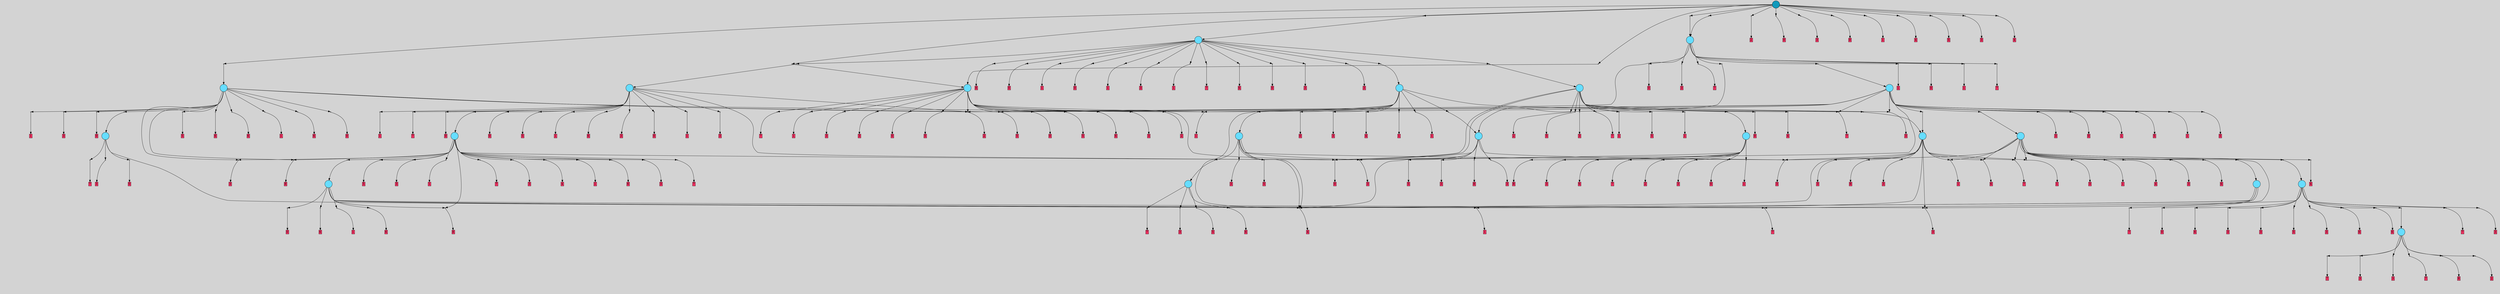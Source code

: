 // File exported with GEGELATI v1.3.1
// On the 2024-07-09 19:13:54
// With the MARL::MarlTPGGraphDotExporter
digraph{
	graph[pad = "0.212, 0.055" bgcolor = lightgray]
	node[shape=circle style = filled label = ""]
		T149 [fillcolor="#66ddff"]
		T424 [fillcolor="#66ddff"]
		T510 [fillcolor="#66ddff"]
		T567 [fillcolor="#66ddff"]
		T590 [fillcolor="#66ddff"]
		T672 [fillcolor="#66ddff"]
		T773 [fillcolor="#66ddff"]
		T797 [fillcolor="#66ddff"]
		T953 [fillcolor="#66ddff"]
		T1021 [fillcolor="#66ddff"]
		T1064 [fillcolor="#66ddff"]
		T1691 [fillcolor="#66ddff"]
		T1724 [fillcolor="#66ddff"]
		T2130 [fillcolor="#66ddff"]
		T2260 [fillcolor="#66ddff"]
		T2773 [fillcolor="#66ddff"]
		T2850 [fillcolor="#66ddff"]
		T3172 [fillcolor="#66ddff"]
		T3647 [fillcolor="#66ddff"]
		T3980 [fillcolor="#66ddff"]
		T5482 [fillcolor="#1199bb"]
		P63171 [fillcolor="#cccccc" shape=point] //
		I63171 [shape=box style=invis label="4|6&3|4#2|3&#92;n4|0&2|1#4|6&#92;n"]
		P63171 -> I63171[style=invis]
		A51013 [fillcolor="#ff3366" shape=box margin=0.03 width=0 height=0 label="0"]
		T149 -> P63171 -> A51013
		P63172 [fillcolor="#cccccc" shape=point] //
		I63172 [shape=box style=invis label="6|2&1|3#4|3&#92;n0|3&4|2#4|5&#92;n1|3&0|4#2|6&#92;n5|4&2|3#1|1&#92;n3|6&0|5#0|4&#92;n2|4&1|6#0|4&#92;n5|3&4|0#3|1&#92;n0|1&4|3#3|4&#92;n5|1&2|0#3|2&#92;n"]
		P63172 -> I63172[style=invis]
		A51014 [fillcolor="#ff3366" shape=box margin=0.03 width=0 height=0 label="4"]
		T149 -> P63172 -> A51014
		T149 -> P63172
		P63173 [fillcolor="#cccccc" shape=point] //
		I63173 [shape=box style=invis label="8|6&4|0#3|3&#92;n5|5&1|5#4|2&#92;n7|6&3|6#0|4&#92;n"]
		P63173 -> I63173[style=invis]
		A51015 [fillcolor="#ff3366" shape=box margin=0.03 width=0 height=0 label="7"]
		T149 -> P63173 -> A51015
		P63174 [fillcolor="#cccccc" shape=point] //
		I63174 [shape=box style=invis label="7|3&2|2#4|4&#92;n8|1&2|2#3|4&#92;n1|1&1|2#4|2&#92;n1|0&4|7#0|3&#92;n3|4&3|0#0|2&#92;n4|1&4|6#4|1&#92;n1|7&0|0#2|3&#92;n"]
		P63174 -> I63174[style=invis]
		A51016 [fillcolor="#ff3366" shape=box margin=0.03 width=0 height=0 label="3"]
		T424 -> P63174 -> A51016
		P63175 [fillcolor="#cccccc" shape=point] //
		I63175 [shape=box style=invis label="1|6&4|3#1|7&#92;n2|6&3|3#1|2&#92;n5|6&2|2#3|0&#92;n7|7&4|7#3|1&#92;n3|2&4|5#2|1&#92;n4|6&3|7#0|1&#92;n8|3&1|6#4|3&#92;n"]
		P63175 -> I63175[style=invis]
		A51017 [fillcolor="#ff3366" shape=box margin=0.03 width=0 height=0 label="5"]
		T424 -> P63175 -> A51017
		P63176 [fillcolor="#cccccc" shape=point] //
		I63176 [shape=box style=invis label="5|4&3|0#0|1&#92;n5|0&0|6#0|4&#92;n1|7&4|0#3|5&#92;n6|1&2|4#0|4&#92;n"]
		P63176 -> I63176[style=invis]
		A51018 [fillcolor="#ff3366" shape=box margin=0.03 width=0 height=0 label="6"]
		T424 -> P63176 -> A51018
		P63177 [fillcolor="#cccccc" shape=point] //
		I63177 [shape=box style=invis label="0|2&3|2#4|7&#92;n4|0&0|2#4|7&#92;n"]
		P63177 -> I63177[style=invis]
		A51019 [fillcolor="#ff3366" shape=box margin=0.03 width=0 height=0 label="7"]
		T424 -> P63177 -> A51019
		T510 -> P63172
		P63178 [fillcolor="#cccccc" shape=point] //
		I63178 [shape=box style=invis label="3|1&1|4#1|0&#92;n6|2&4|1#1|7&#92;n1|0&4|7#4|7&#92;n7|2&4|5#3|0&#92;n0|4&4|1#3|4&#92;n"]
		P63178 -> I63178[style=invis]
		A51020 [fillcolor="#ff3366" shape=box margin=0.03 width=0 height=0 label="7"]
		T510 -> P63178 -> A51020
		P63179 [fillcolor="#cccccc" shape=point] //
		I63179 [shape=box style=invis label="3|1&0|4#3|4&#92;n6|4&2|5#3|5&#92;n1|5&4|5#2|0&#92;n"]
		P63179 -> I63179[style=invis]
		A51021 [fillcolor="#ff3366" shape=box margin=0.03 width=0 height=0 label="6"]
		T510 -> P63179 -> A51021
		P63180 [fillcolor="#cccccc" shape=point] //
		I63180 [shape=box style=invis label="4|3&3|2#0|7&#92;n4|6&4|7#3|4&#92;n4|5&2|0#3|1&#92;n6|3&3|6#2|1&#92;n2|6&0|6#0|0&#92;n1|1&2|2#3|2&#92;n4|1&1|1#2|2&#92;n2|0&2|2#4|1&#92;n"]
		P63180 -> I63180[style=invis]
		A51022 [fillcolor="#ff3366" shape=box margin=0.03 width=0 height=0 label="3"]
		T510 -> P63180 -> A51022
		P63181 [fillcolor="#cccccc" shape=point] //
		I63181 [shape=box style=invis label="2|3&0|6#0|0&#92;n4|3&3|1#0|7&#92;n6|3&3|4#2|1&#92;n4|5&2|1#3|1&#92;n1|1&2|2#3|2&#92;n0|6&3|6#3|7&#92;n4|6&4|2#3|4&#92;n2|4&3|1#3|4&#92;n2|3&3|3#4|6&#92;n"]
		P63181 -> I63181[style=invis]
		A51023 [fillcolor="#ff3366" shape=box margin=0.03 width=0 height=0 label="3"]
		T510 -> P63181 -> A51023
		P63182 [fillcolor="#cccccc" shape=point] //
		I63182 [shape=box style=invis label="3|3&2|1#2|2&#92;n"]
		P63182 -> I63182[style=invis]
		A51024 [fillcolor="#ff3366" shape=box margin=0.03 width=0 height=0 label="8"]
		T510 -> P63182 -> A51024
		P63183 [fillcolor="#cccccc" shape=point] //
		I63183 [shape=box style=invis label="2|3&0|6#0|1&#92;n2|4&3|1#3|4&#92;n6|3&3|4#2|1&#92;n4|5&2|1#3|1&#92;n1|1&2|2#3|2&#92;n0|6&3|6#3|7&#92;n4|6&4|2#3|4&#92;n4|3&3|1#0|7&#92;n1|7&4|7#1|0&#92;n2|3&3|3#4|6&#92;n"]
		P63183 -> I63183[style=invis]
		A51025 [fillcolor="#ff3366" shape=box margin=0.03 width=0 height=0 label="3"]
		T510 -> P63183 -> A51025
		P63184 [fillcolor="#cccccc" shape=point] //
		I63184 [shape=box style=invis label="6|4&1|7#0|2&#92;n6|1&1|4#0|6&#92;n2|0&3|1#1|6&#92;n2|1&1|3#4|3&#92;n6|2&4|0#0|0&#92;n7|2&0|3#4|5&#92;n5|7&1|4#0|1&#92;n0|2&2|6#1|4&#92;n7|1&1|0#1|7&#92;n2|7&3|3#1|4&#92;n"]
		P63184 -> I63184[style=invis]
		A51026 [fillcolor="#ff3366" shape=box margin=0.03 width=0 height=0 label="1"]
		T510 -> P63184 -> A51026
		P63185 [fillcolor="#cccccc" shape=point] //
		I63185 [shape=box style=invis label="6|1&1|4#0|6&#92;n5|3&2|1#3|4&#92;n3|0&4|5#3|7&#92;n6|2&4|5#0|0&#92;n6|5&2|6#3|7&#92;n2|7&3|3#1|4&#92;n4|6&3|2#0|4&#92;n2|1&3|1#1|6&#92;n5|7&1|2#1|1&#92;n"]
		P63185 -> I63185[style=invis]
		A51027 [fillcolor="#ff3366" shape=box margin=0.03 width=0 height=0 label="1"]
		T510 -> P63185 -> A51027
		P63186 [fillcolor="#cccccc" shape=point] //
		I63186 [shape=box style=invis label="2|3&0|6#0|0&#92;n4|5&2|1#3|1&#92;n6|3&3|4#2|1&#92;n4|3&3|1#3|7&#92;n1|1&2|2#3|2&#92;n0|6&3|6#3|7&#92;n4|6&4|2#3|4&#92;n2|4&3|1#3|4&#92;n2|3&3|3#4|6&#92;n"]
		P63186 -> I63186[style=invis]
		A51028 [fillcolor="#ff3366" shape=box margin=0.03 width=0 height=0 label="3"]
		T510 -> P63186 -> A51028
		P63187 [fillcolor="#cccccc" shape=point] //
		I63187 [shape=box style=invis label="6|0&3|0#2|1&#92;n5|4&0|4#0|7&#92;n1|7&3|1#3|1&#92;n0|3&1|2#2|2&#92;n4|6&2|4#4|0&#92;n7|6&3|3#2|5&#92;n1|3&3|4#4|3&#92;n"]
		P63187 -> I63187[style=invis]
		A51029 [fillcolor="#ff3366" shape=box margin=0.03 width=0 height=0 label="1"]
		T510 -> P63187 -> A51029
		T567 -> P63172
		P63188 [fillcolor="#cccccc" shape=point] //
		I63188 [shape=box style=invis label="2|0&4|6#2|5&#92;n1|1&1|1#2|2&#92;n"]
		P63188 -> I63188[style=invis]
		A51030 [fillcolor="#ff3366" shape=box margin=0.03 width=0 height=0 label="3"]
		T567 -> P63188 -> A51030
		P63189 [fillcolor="#cccccc" shape=point] //
		I63189 [shape=box style=invis label="3|3&3|3#0|1&#92;n4|4&1|0#3|7&#92;n4|5&0|6#3|2&#92;n4|4&4|4#4|5&#92;n6|0&4|1#1|4&#92;n1|6&0|1#2|4&#92;n6|4&0|1#2|1&#92;n3|4&3|7#3|1&#92;n1|3&1|4#0|3&#92;n"]
		P63189 -> I63189[style=invis]
		A51031 [fillcolor="#ff3366" shape=box margin=0.03 width=0 height=0 label="0"]
		T567 -> P63189 -> A51031
		P63190 [fillcolor="#cccccc" shape=point] //
		I63190 [shape=box style=invis label="2|6&0|2#1|4&#92;n8|0&0|4#4|4&#92;n5|4&4|5#4|5&#92;n1|7&1|7#4|3&#92;n0|4&4|5#2|6&#92;n"]
		P63190 -> I63190[style=invis]
		A51032 [fillcolor="#ff3366" shape=box margin=0.03 width=0 height=0 label="7"]
		T567 -> P63190 -> A51032
		P63191 [fillcolor="#cccccc" shape=point] //
		I63191 [shape=box style=invis label="3|5&2|1#4|3&#92;n0|0&1|2#1|7&#92;n"]
		P63191 -> I63191[style=invis]
		A51033 [fillcolor="#ff3366" shape=box margin=0.03 width=0 height=0 label="3"]
		T590 -> P63191 -> A51033
		T590 -> P63172
		P63192 [fillcolor="#cccccc" shape=point] //
		I63192 [shape=box style=invis label="8|5&0|0#3|7&#92;n0|4&1|6#1|3&#92;n3|7&0|5#3|7&#92;n7|4&4|1#3|0&#92;n2|7&2|2#1|1&#92;n0|3&3|6#1|2&#92;n3|4&2|0#2|0&#92;n0|6&0|5#4|1&#92;n3|2&4|2#1|4&#92;n1|0&1|1#3|5&#92;n"]
		P63192 -> I63192[style=invis]
		A51034 [fillcolor="#ff3366" shape=box margin=0.03 width=0 height=0 label="5"]
		T590 -> P63192 -> A51034
		P63193 [fillcolor="#cccccc" shape=point] //
		I63193 [shape=box style=invis label="4|6&4|2#3|4&#92;n7|4&3|1#3|7&#92;n5|1&2|2#3|2&#92;n6|3&3|4#2|1&#92;n0|6&3|5#3|7&#92;n4|5&2|1#3|1&#92;n2|4&3|1#3|4&#92;n1|0&2|5#1|2&#92;n2|3&3|3#4|6&#92;n2|3&0|6#0|0&#92;n"]
		P63193 -> I63193[style=invis]
		A51035 [fillcolor="#ff3366" shape=box margin=0.03 width=0 height=0 label="3"]
		T590 -> P63193 -> A51035
		P63194 [fillcolor="#cccccc" shape=point] //
		I63194 [shape=box style=invis label="4|1&0|6#0|1&#92;n0|0&1|0#4|2&#92;n0|2&0|3#2|1&#92;n"]
		P63194 -> I63194[style=invis]
		A51036 [fillcolor="#ff3366" shape=box margin=0.03 width=0 height=0 label="8"]
		T590 -> P63194 -> A51036
		P63195 [fillcolor="#cccccc" shape=point] //
		I63195 [shape=box style=invis label="5|5&1|3#0|6&#92;n2|6&2|2#3|0&#92;n6|0&3|5#3|4&#92;n4|3&1|2#1|1&#92;n2|3&0|6#0|0&#92;n2|3&3|3#4|6&#92;n4|5&3|6#0|7&#92;n"]
		P63195 -> I63195[style=invis]
		A51037 [fillcolor="#ff3366" shape=box margin=0.03 width=0 height=0 label="3"]
		T590 -> P63195 -> A51037
		T590 -> P63181
		T672 -> P63191
		T672 -> P63172
		T672 -> P63172
		T672 -> P63181
		P63196 [fillcolor="#cccccc" shape=point] //
		I63196 [shape=box style=invis label="3|0&2|7#2|3&#92;n3|3&4|6#2|3&#92;n5|7&4|7#0|3&#92;n"]
		P63196 -> I63196[style=invis]
		A51038 [fillcolor="#ff3366" shape=box margin=0.03 width=0 height=0 label="3"]
		T672 -> P63196 -> A51038
		P63197 [fillcolor="#cccccc" shape=point] //
		I63197 [shape=box style=invis label="1|5&3|3#0|2&#92;n7|6&0|4#3|4&#92;n1|0&3|5#0|0&#92;n8|3&4|0#1|6&#92;n5|5&0|5#0|6&#92;n6|4&2|5#0|3&#92;n"]
		P63197 -> I63197[style=invis]
		A51039 [fillcolor="#ff3366" shape=box margin=0.03 width=0 height=0 label="5"]
		T672 -> P63197 -> A51039
		P63198 [fillcolor="#cccccc" shape=point] //
		I63198 [shape=box style=invis label="8|3&1|3#3|3&#92;n6|0&4|4#2|1&#92;n7|1&4|0#0|7&#92;n8|1&2|6#0|1&#92;n1|0&1|0#1|2&#92;n3|5&3|6#4|0&#92;n8|1&3|6#3|1&#92;n7|3&4|5#0|0&#92;n5|7&2|7#4|6&#92;n3|7&2|3#1|5&#92;n"]
		P63198 -> I63198[style=invis]
		T672 -> P63198 -> T424
		P63199 [fillcolor="#cccccc" shape=point] //
		I63199 [shape=box style=invis label="6|2&0|7#3|3&#92;n2|1&4|6#1|1&#92;n5|7&4|7#2|5&#92;n6|7&1|4#0|6&#92;n0|0&4|1#2|4&#92;n"]
		P63199 -> I63199[style=invis]
		A51040 [fillcolor="#ff3366" shape=box margin=0.03 width=0 height=0 label="7"]
		T773 -> P63199 -> A51040
		P63200 [fillcolor="#cccccc" shape=point] //
		I63200 [shape=box style=invis label="4|3&3|1#0|7&#92;n7|7&2|2#0|2&#92;n4|5&2|1#3|1&#92;n4|6&4|2#0|4&#92;n7|2&0|2#4|1&#92;n0|6&1|6#1|7&#92;n2|3&4|6#0|0&#92;n0|3&1|6#1|1&#92;n2|0&0|5#4|4&#92;n"]
		P63200 -> I63200[style=invis]
		A51041 [fillcolor="#ff3366" shape=box margin=0.03 width=0 height=0 label="3"]
		T773 -> P63200 -> A51041
		P63201 [fillcolor="#cccccc" shape=point] //
		I63201 [shape=box style=invis label="4|6&4|2#3|4&#92;n4|3&3|1#0|7&#92;n6|3&3|4#2|1&#92;n4|5&2|1#3|1&#92;n1|1&2|2#3|2&#92;n0|6&3|6#3|7&#92;n2|3&0|6#0|0&#92;n2|4&3|1#3|4&#92;n2|0&3|3#4|6&#92;n"]
		P63201 -> I63201[style=invis]
		A51042 [fillcolor="#ff3366" shape=box margin=0.03 width=0 height=0 label="3"]
		T773 -> P63201 -> A51042
		P63202 [fillcolor="#cccccc" shape=point] //
		I63202 [shape=box style=invis label="8|6&1|0#3|3&#92;n5|5&1|5#4|2&#92;n7|0&4|4#0|4&#92;n"]
		P63202 -> I63202[style=invis]
		A51043 [fillcolor="#ff3366" shape=box margin=0.03 width=0 height=0 label="7"]
		T773 -> P63202 -> A51043
		P63203 [fillcolor="#cccccc" shape=point] //
		I63203 [shape=box style=invis label="3|0&2|1#1|2&#92;n"]
		P63203 -> I63203[style=invis]
		A51044 [fillcolor="#ff3366" shape=box margin=0.03 width=0 height=0 label="8"]
		T773 -> P63203 -> A51044
		P63204 [fillcolor="#cccccc" shape=point] //
		I63204 [shape=box style=invis label="0|0&1|6#1|7&#92;n6|7&2|4#4|0&#92;n"]
		P63204 -> I63204[style=invis]
		A51045 [fillcolor="#ff3366" shape=box margin=0.03 width=0 height=0 label="2"]
		T773 -> P63204 -> A51045
		P63205 [fillcolor="#cccccc" shape=point] //
		I63205 [shape=box style=invis label="2|1&1|5#0|5&#92;n8|4&3|7#1|0&#92;n5|4&0|4#2|7&#92;n7|0&2|0#1|6&#92;n0|7&2|3#0|4&#92;n4|2&0|5#1|4&#92;n"]
		P63205 -> I63205[style=invis]
		A51046 [fillcolor="#ff3366" shape=box margin=0.03 width=0 height=0 label="6"]
		T797 -> P63205 -> A51046
		P63206 [fillcolor="#cccccc" shape=point] //
		I63206 [shape=box style=invis label="3|4&1|3#0|4&#92;n1|0&2|2#0|3&#92;n"]
		P63206 -> I63206[style=invis]
		A51047 [fillcolor="#ff3366" shape=box margin=0.03 width=0 height=0 label="6"]
		T797 -> P63206 -> A51047
		P63207 [fillcolor="#cccccc" shape=point] //
		I63207 [shape=box style=invis label="8|0&1|2#2|4&#92;n8|1&4|2#3|2&#92;n0|5&3|2#0|5&#92;n6|2&3|4#3|0&#92;n7|4&0|5#3|2&#92;n8|5&2|1#2|3&#92;n8|2&2|0#0|7&#92;n"]
		P63207 -> I63207[style=invis]
		T797 -> P63207 -> T773
		P63208 [fillcolor="#cccccc" shape=point] //
		I63208 [shape=box style=invis label="7|0&1|1#0|5&#92;n4|3&1|2#1|2&#92;n5|5&1|4#3|6&#92;n"]
		P63208 -> I63208[style=invis]
		A51048 [fillcolor="#ff3366" shape=box margin=0.03 width=0 height=0 label="7"]
		T797 -> P63208 -> A51048
		P63209 [fillcolor="#cccccc" shape=point] //
		I63209 [shape=box style=invis label="6|3&0|5#1|2&#92;n0|5&1|3#4|5&#92;n5|5&4|5#3|7&#92;n7|0&2|0#4|4&#92;n"]
		P63209 -> I63209[style=invis]
		A51049 [fillcolor="#ff3366" shape=box margin=0.03 width=0 height=0 label="3"]
		T797 -> P63209 -> A51049
		P63210 [fillcolor="#cccccc" shape=point] //
		I63210 [shape=box style=invis label="8|7&1|5#4|4&#92;n6|0&4|2#3|5&#92;n3|6&0|6#2|2&#92;n"]
		P63210 -> I63210[style=invis]
		A51050 [fillcolor="#ff3366" shape=box margin=0.03 width=0 height=0 label="6"]
		T797 -> P63210 -> A51050
		P63211 [fillcolor="#cccccc" shape=point] //
		I63211 [shape=box style=invis label="6|3&0|6#0|0&#92;n6|3&3|4#2|1&#92;n4|3&3|1#0|7&#92;n4|5&2|1#3|1&#92;n0|6&3|6#3|7&#92;n2|3&3|3#4|6&#92;n2|7&3|1#3|4&#92;n4|6&4|2#3|4&#92;n3|0&2|0#1|7&#92;n"]
		P63211 -> I63211[style=invis]
		A51051 [fillcolor="#ff3366" shape=box margin=0.03 width=0 height=0 label="3"]
		T797 -> P63211 -> A51051
		P63212 [fillcolor="#cccccc" shape=point] //
		I63212 [shape=box style=invis label="8|5&4|2#0|1&#92;n6|0&2|4#3|0&#92;n4|6&4|2#3|4&#92;n7|4&0|2#2|7&#92;n1|5&2|4#4|0&#92;n2|3&3|3#4|6&#92;n1|1&0|5#1|3&#92;n3|4&1|4#1|2&#92;n4|1&2|3#3|0&#92;n2|4&3|1#3|6&#92;n"]
		P63212 -> I63212[style=invis]
		A51052 [fillcolor="#ff3366" shape=box margin=0.03 width=0 height=0 label="3"]
		T797 -> P63212 -> A51052
		P63213 [fillcolor="#cccccc" shape=point] //
		I63213 [shape=box style=invis label="5|5&1|5#4|2&#92;n5|3&3|4#3|7&#92;n4|0&2|1#2|4&#92;n8|6&4|0#0|3&#92;n7|6&3|6#0|4&#92;n"]
		P63213 -> I63213[style=invis]
		A51053 [fillcolor="#ff3366" shape=box margin=0.03 width=0 height=0 label="7"]
		T797 -> P63213 -> A51053
		P63214 [fillcolor="#cccccc" shape=point] //
		I63214 [shape=box style=invis label="3|0&4|0#1|0&#92;n2|2&3|5#4|5&#92;n8|4&0|0#2|7&#92;n7|2&1|2#4|1&#92;n2|6&2|7#0|7&#92;n"]
		P63214 -> I63214[style=invis]
		A51054 [fillcolor="#ff3366" shape=box margin=0.03 width=0 height=0 label="5"]
		T797 -> P63214 -> A51054
		P63215 [fillcolor="#cccccc" shape=point] //
		I63215 [shape=box style=invis label="4|0&2|2#3|2&#92;n8|5&4|1#1|6&#92;n7|2&1|6#4|7&#92;n2|7&4|5#4|6&#92;n3|2&2|3#2|0&#92;n8|2&2|5#1|5&#92;n4|6&4|2#3|4&#92;n2|4&3|3#3|4&#92;n3|2&1|0#2|4&#92;n5|6&1|4#4|6&#92;n"]
		P63215 -> I63215[style=invis]
		A51055 [fillcolor="#ff3366" shape=box margin=0.03 width=0 height=0 label="3"]
		T797 -> P63215 -> A51055
		P63216 [fillcolor="#cccccc" shape=point] //
		I63216 [shape=box style=invis label="1|1&3|6#1|4&#92;n7|0&2|0#1|6&#92;n8|4&3|5#1|0&#92;n5|4&0|4#2|7&#92;n4|1&0|5#1|4&#92;n0|7&2|3#0|4&#92;n"]
		P63216 -> I63216[style=invis]
		A51056 [fillcolor="#ff3366" shape=box margin=0.03 width=0 height=0 label="6"]
		T953 -> P63216 -> A51056
		P63217 [fillcolor="#cccccc" shape=point] //
		I63217 [shape=box style=invis label="3|5&0|3#0|1&#92;n0|7&2|7#0|7&#92;n8|2&1|2#4|0&#92;n3|1&0|2#3|7&#92;n4|1&2|7#2|3&#92;n1|7&4|5#1|0&#92;n2|0&1|6#2|7&#92;n3|3&3|3#4|0&#92;n3|4&2|7#2|6&#92;n0|1&0|3#2|7&#92;n"]
		P63217 -> I63217[style=invis]
		A51057 [fillcolor="#ff3366" shape=box margin=0.03 width=0 height=0 label="0"]
		T953 -> P63217 -> A51057
		P63218 [fillcolor="#cccccc" shape=point] //
		I63218 [shape=box style=invis label="0|0&2|2#3|6&#92;n7|4&2|7#4|6&#92;n"]
		P63218 -> I63218[style=invis]
		A51058 [fillcolor="#ff3366" shape=box margin=0.03 width=0 height=0 label="6"]
		T953 -> P63218 -> A51058
		T953 -> P63186
		P63219 [fillcolor="#cccccc" shape=point] //
		I63219 [shape=box style=invis label="3|3&2|1#1|2&#92;n"]
		P63219 -> I63219[style=invis]
		A51059 [fillcolor="#ff3366" shape=box margin=0.03 width=0 height=0 label="8"]
		T953 -> P63219 -> A51059
		T953 -> P63213
		T953 -> P63172
		T953 -> P63187
		P63220 [fillcolor="#cccccc" shape=point] //
		I63220 [shape=box style=invis label="7|0&2|0#4|4&#92;n0|5&1|3#4|5&#92;n4|5&4|5#3|7&#92;n6|3&0|5#1|2&#92;n"]
		P63220 -> I63220[style=invis]
		A51060 [fillcolor="#ff3366" shape=box margin=0.03 width=0 height=0 label="1"]
		T953 -> P63220 -> A51060
		P63221 [fillcolor="#cccccc" shape=point] //
		I63221 [shape=box style=invis label="3|2&0|5#0|4&#92;n3|4&3|2#0|5&#92;n4|2&0|4#1|6&#92;n0|0&4|1#0|0&#92;n2|1&1|3#2|3&#92;n"]
		P63221 -> I63221[style=invis]
		A51061 [fillcolor="#ff3366" shape=box margin=0.03 width=0 height=0 label="4"]
		T1021 -> P63221 -> A51061
		T1021 -> P63178
		T1021 -> P63179
		P63222 [fillcolor="#cccccc" shape=point] //
		I63222 [shape=box style=invis label="2|0&2|2#4|1&#92;n4|6&4|7#3|4&#92;n4|5&2|0#3|1&#92;n2|6&0|6#0|0&#92;n1|1&2|2#3|0&#92;n4|1&1|1#2|2&#92;n4|3&3|2#0|7&#92;n"]
		P63222 -> I63222[style=invis]
		T1021 -> P63222 -> T797
		P63223 [fillcolor="#cccccc" shape=point] //
		I63223 [shape=box style=invis label="4|0&2|3#2|3&#92;n4|2&4|4#3|4&#92;n5|6&3|1#0|4&#92;n0|6&3|7#3|7&#92;n2|3&0|2#0|0&#92;n2|3&3|3#4|6&#92;n1|7&2|2#0|2&#92;n3|6&2|2#1|7&#92;n8|1&1|4#2|2&#92;n4|6&2|2#3|4&#92;n"]
		P63223 -> I63223[style=invis]
		A51062 [fillcolor="#ff3366" shape=box margin=0.03 width=0 height=0 label="3"]
		T1021 -> P63223 -> A51062
		T1021 -> P63184
		T1021 -> P63185
		T1021 -> P63186
		P63224 [fillcolor="#cccccc" shape=point] //
		I63224 [shape=box style=invis label="6|2&4|0#0|0&#92;n5|0&1|3#3|2&#92;n6|1&1|4#2|6&#92;n7|1&1|0#1|7&#92;n6|3&1|7#0|2&#92;n5|7&1|4#4|1&#92;n2|4&3|1#1|6&#92;n"]
		P63224 -> I63224[style=invis]
		A51063 [fillcolor="#ff3366" shape=box margin=0.03 width=0 height=0 label="1"]
		T1021 -> P63224 -> A51063
		T1021 -> P63181
		P63225 [fillcolor="#cccccc" shape=point] //
		I63225 [shape=box style=invis label="1|4&3|1#2|4&#92;n4|6&3|7#0|1&#92;n1|3&0|6#3|3&#92;n3|0&4|2#2|1&#92;n1|6&4|3#1|7&#92;n5|6&2|2#3|0&#92;n8|3&1|6#4|3&#92;n"]
		P63225 -> I63225[style=invis]
		T1021 -> P63225 -> T149
		P63226 [fillcolor="#cccccc" shape=point] //
		I63226 [shape=box style=invis label="3|0&1|7#4|2&#92;n4|1&4|2#1|5&#92;n3|5&3|0#4|6&#92;n6|4&2|2#3|7&#92;n"]
		P63226 -> I63226[style=invis]
		A51064 [fillcolor="#ff3366" shape=box margin=0.03 width=0 height=0 label="4"]
		T1021 -> P63226 -> A51064
		P63227 [fillcolor="#cccccc" shape=point] //
		I63227 [shape=box style=invis label="2|3&3|3#4|6&#92;n3|7&4|7#4|5&#92;n1|1&2|2#3|2&#92;n6|3&3|4#2|1&#92;n4|5&1|1#3|1&#92;n4|3&3|1#0|7&#92;n6|0&4|7#0|7&#92;n0|6&0|6#3|7&#92;n4|6&4|2#3|4&#92;n2|3&0|6#0|0&#92;n"]
		P63227 -> I63227[style=invis]
		A51065 [fillcolor="#ff3366" shape=box margin=0.03 width=0 height=0 label="3"]
		T1021 -> P63227 -> A51065
		T1021 -> P63226
		P63228 [fillcolor="#cccccc" shape=point] //
		I63228 [shape=box style=invis label="7|1&3|7#4|3&#92;n1|0&2|2#0|0&#92;n"]
		P63228 -> I63228[style=invis]
		A51066 [fillcolor="#ff3366" shape=box margin=0.03 width=0 height=0 label="6"]
		T1021 -> P63228 -> A51066
		P63229 [fillcolor="#cccccc" shape=point] //
		I63229 [shape=box style=invis label="3|1&0|4#3|4&#92;n1|2&4|5#2|0&#92;n6|4&2|5#3|5&#92;n"]
		P63229 -> I63229[style=invis]
		A51067 [fillcolor="#ff3366" shape=box margin=0.03 width=0 height=0 label="6"]
		T1064 -> P63229 -> A51067
		P63230 [fillcolor="#cccccc" shape=point] //
		I63230 [shape=box style=invis label="7|0&4|5#2|4&#92;n0|7&1|0#0|1&#92;n8|7&0|2#4|1&#92;n"]
		P63230 -> I63230[style=invis]
		A51068 [fillcolor="#ff3366" shape=box margin=0.03 width=0 height=0 label="7"]
		T1064 -> P63230 -> A51068
		P63231 [fillcolor="#cccccc" shape=point] //
		I63231 [shape=box style=invis label="2|6&3|0#1|7&#92;n2|6&2|5#4|5&#92;n7|4&4|3#2|0&#92;n8|0&4|2#2|3&#92;n5|4&0|6#3|4&#92;n3|0&0|2#1|7&#92;n"]
		P63231 -> I63231[style=invis]
		A51069 [fillcolor="#ff3366" shape=box margin=0.03 width=0 height=0 label="2"]
		T1064 -> P63231 -> A51069
		P63232 [fillcolor="#cccccc" shape=point] //
		I63232 [shape=box style=invis label="0|0&1|3#3|5&#92;n2|6&0|1#0|5&#92;n4|0&0|7#1|4&#92;n8|7&4|1#3|7&#92;n5|0&4|2#1|4&#92;n"]
		P63232 -> I63232[style=invis]
		A51070 [fillcolor="#ff3366" shape=box margin=0.03 width=0 height=0 label="3"]
		T1064 -> P63232 -> A51070
		P63233 [fillcolor="#cccccc" shape=point] //
		I63233 [shape=box style=invis label="3|5&3|7#0|1&#92;n4|1&0|7#4|5&#92;n1|3&1|4#2|3&#92;n1|1&0|2#3|4&#92;n7|3&3|3#0|1&#92;n3|7&2|7#2|6&#92;n3|3&2|3#4|0&#92;n1|3&0|3#2|5&#92;n8|2&0|5#1|4&#92;n6|7&1|7#0|6&#92;n"]
		P63233 -> I63233[style=invis]
		A51071 [fillcolor="#ff3366" shape=box margin=0.03 width=0 height=0 label="0"]
		T1064 -> P63233 -> A51071
		P63234 [fillcolor="#cccccc" shape=point] //
		I63234 [shape=box style=invis label="6|1&1|1#0|6&#92;n0|5&2|6#1|4&#92;n5|7&1|4#0|4&#92;n0|0&1|6#2|7&#92;n5|5&3|7#0|0&#92;n8|4&1|2#0|7&#92;n1|1&2|0#1|7&#92;n6|2&4|0#0|0&#92;n7|2&0|3#4|5&#92;n2|5&3|3#1|4&#92;n"]
		P63234 -> I63234[style=invis]
		A51072 [fillcolor="#ff3366" shape=box margin=0.03 width=0 height=0 label="1"]
		T1064 -> P63234 -> A51072
		P63235 [fillcolor="#cccccc" shape=point] //
		I63235 [shape=box style=invis label="3|5&0|3#0|1&#92;n0|7&2|7#0|6&#92;n1|3&1|4#2|3&#92;n4|1&2|7#2|3&#92;n3|4&2|7#2|6&#92;n2|0&1|6#2|7&#92;n0|7&2|3#2|7&#92;n3|1&0|2#3|7&#92;n3|3&3|3#4|0&#92;n"]
		P63235 -> I63235[style=invis]
		A51073 [fillcolor="#ff3366" shape=box margin=0.03 width=0 height=0 label="0"]
		T1064 -> P63235 -> A51073
		P63236 [fillcolor="#cccccc" shape=point] //
		I63236 [shape=box style=invis label="3|0&2|1#1|2&#92;n6|2&4|4#1|1&#92;n"]
		P63236 -> I63236[style=invis]
		A51074 [fillcolor="#ff3366" shape=box margin=0.03 width=0 height=0 label="8"]
		T1064 -> P63236 -> A51074
		P63237 [fillcolor="#cccccc" shape=point] //
		I63237 [shape=box style=invis label="7|0&2|0#4|4&#92;n6|3&3|5#1|2&#92;n7|1&2|1#3|3&#92;n0|5&1|3#4|5&#92;n"]
		P63237 -> I63237[style=invis]
		A51075 [fillcolor="#ff3366" shape=box margin=0.03 width=0 height=0 label="3"]
		T1064 -> P63237 -> A51075
		P63238 [fillcolor="#cccccc" shape=point] //
		I63238 [shape=box style=invis label="1|1&3|2#3|3&#92;n0|6&1|0#3|4&#92;n3|0&2|7#3|5&#92;n1|3&4|0#1|1&#92;n"]
		P63238 -> I63238[style=invis]
		T1691 -> P63238 -> T672
		P63239 [fillcolor="#cccccc" shape=point] //
		I63239 [shape=box style=invis label="3|5&0|3#0|1&#92;n0|7&2|7#0|6&#92;n1|3&1|4#2|3&#92;n4|1&2|7#2|3&#92;n2|0&1|6#2|7&#92;n3|4&2|7#2|6&#92;n0|7&2|7#2|7&#92;n3|3&3|3#4|0&#92;n"]
		P63239 -> I63239[style=invis]
		A51076 [fillcolor="#ff3366" shape=box margin=0.03 width=0 height=0 label="0"]
		T1691 -> P63239 -> A51076
		P63240 [fillcolor="#cccccc" shape=point] //
		I63240 [shape=box style=invis label="6|1&1|1#0|6&#92;n5|7&1|4#0|4&#92;n3|1&2|5#2|0&#92;n8|4&1|2#1|7&#92;n2|3&3|3#1|4&#92;n1|1&2|0#1|7&#92;n6|2&4|0#0|0&#92;n7|2&0|3#4|5&#92;n0|0&1|6#2|7&#92;n"]
		P63240 -> I63240[style=invis]
		A51077 [fillcolor="#ff3366" shape=box margin=0.03 width=0 height=0 label="1"]
		T1691 -> P63240 -> A51077
		P63241 [fillcolor="#cccccc" shape=point] //
		I63241 [shape=box style=invis label="4|3&3|2#0|7&#92;n2|6&0|6#0|0&#92;n6|3&3|6#2|1&#92;n1|1&3|2#3|2&#92;n4|5&3|0#3|1&#92;n4|1&1|1#2|2&#92;n2|0&2|2#4|1&#92;n"]
		P63241 -> I63241[style=invis]
		A51078 [fillcolor="#ff3366" shape=box margin=0.03 width=0 height=0 label="3"]
		T1691 -> P63241 -> A51078
		P63242 [fillcolor="#cccccc" shape=point] //
		I63242 [shape=box style=invis label="6|0&4|6#0|3&#92;n5|4&4|1#4|3&#92;n4|5&4|1#4|7&#92;n8|3&4|5#3|3&#92;n8|0&4|0#2|7&#92;n7|0&1|6#1|6&#92;n2|5&0|4#1|7&#92;n5|5&4|4#4|2&#92;n"]
		P63242 -> I63242[style=invis]
		A51079 [fillcolor="#ff3366" shape=box margin=0.03 width=0 height=0 label="4"]
		T1691 -> P63242 -> A51079
		P63243 [fillcolor="#cccccc" shape=point] //
		I63243 [shape=box style=invis label="6|2&4|0#0|0&#92;n4|2&4|5#0|1&#92;n0|7&0|2#2|6&#92;n5|0&1|3#3|2&#92;n6|1&1|4#2|6&#92;n7|1&1|1#4|7&#92;n0|3&1|7#0|2&#92;n2|4&3|1#1|6&#92;n5|7&1|4#4|1&#92;n"]
		P63243 -> I63243[style=invis]
		A51080 [fillcolor="#ff3366" shape=box margin=0.03 width=0 height=0 label="1"]
		T1691 -> P63243 -> A51080
		P63244 [fillcolor="#cccccc" shape=point] //
		I63244 [shape=box style=invis label="0|3&1|2#0|4&#92;n2|6&4|1#2|2&#92;n7|6&3|5#2|5&#92;n2|7&3|2#0|4&#92;n0|3&1|2#2|2&#92;n4|6&2|4#4|4&#92;n1|0&3|0#2|1&#92;n3|7&4|3#0|7&#92;n"]
		P63244 -> I63244[style=invis]
		T1691 -> P63244 -> T590
		P63245 [fillcolor="#cccccc" shape=point] //
		I63245 [shape=box style=invis label="0|0&1|7#3|1&#92;n5|2&0|5#4|5&#92;n2|7&2|2#3|1&#92;n"]
		P63245 -> I63245[style=invis]
		A51081 [fillcolor="#ff3366" shape=box margin=0.03 width=0 height=0 label="7"]
		T1691 -> P63245 -> A51081
		T1691 -> P63172
		P63246 [fillcolor="#cccccc" shape=point] //
		I63246 [shape=box style=invis label="5|0&0|3#4|6&#92;n7|2&1|5#1|5&#92;n5|5&0|7#3|6&#92;n5|6&3|4#3|5&#92;n2|3&1|1#0|3&#92;n3|5&0|7#0|2&#92;n4|7&0|1#3|3&#92;n3|4&0|0#2|4&#92;n"]
		P63246 -> I63246[style=invis]
		A51082 [fillcolor="#ff3366" shape=box margin=0.03 width=0 height=0 label="1"]
		T1691 -> P63246 -> A51082
		P63247 [fillcolor="#cccccc" shape=point] //
		I63247 [shape=box style=invis label="5|0&4|5#3|5&#92;n"]
		P63247 -> I63247[style=invis]
		A51083 [fillcolor="#ff3366" shape=box margin=0.03 width=0 height=0 label="3"]
		T1724 -> P63247 -> A51083
		P63248 [fillcolor="#cccccc" shape=point] //
		I63248 [shape=box style=invis label="8|5&0|6#2|7&#92;n2|0&4|1#2|7&#92;n6|2&2|3#4|0&#92;n1|1&1|0#0|3&#92;n0|3&0|2#3|0&#92;n2|7&0|2#2|5&#92;n"]
		P63248 -> I63248[style=invis]
		A51084 [fillcolor="#ff3366" shape=box margin=0.03 width=0 height=0 label="2"]
		T1724 -> P63248 -> A51084
		P63249 [fillcolor="#cccccc" shape=point] //
		I63249 [shape=box style=invis label="4|3&2|6#2|3&#92;n0|6&4|0#2|5&#92;n4|5&4|0#0|4&#92;n4|4&4|0#0|6&#92;n8|3&4|6#2|3&#92;n7|0&3|2#4|6&#92;n"]
		P63249 -> I63249[style=invis]
		A51085 [fillcolor="#ff3366" shape=box margin=0.03 width=0 height=0 label="0"]
		T1724 -> P63249 -> A51085
		P63250 [fillcolor="#cccccc" shape=point] //
		I63250 [shape=box style=invis label="4|0&3|6#0|2&#92;n2|4&1|5#3|6&#92;n1|4&2|7#3|4&#92;n4|3&1|7#3|3&#92;n8|4&4|1#2|3&#92;n"]
		P63250 -> I63250[style=invis]
		A51086 [fillcolor="#ff3366" shape=box margin=0.03 width=0 height=0 label="5"]
		T1724 -> P63250 -> A51086
		T1724 -> P63235
		P63251 [fillcolor="#cccccc" shape=point] //
		I63251 [shape=box style=invis label="4|5&1|2#1|4&#92;n6|0&3|1#3|3&#92;n1|2&4|4#0|1&#92;n8|2&2|7#1|3&#92;n7|3&3|0#2|6&#92;n5|6&4|5#3|2&#92;n"]
		P63251 -> I63251[style=invis]
		A51087 [fillcolor="#ff3366" shape=box margin=0.03 width=0 height=0 label="1"]
		T1724 -> P63251 -> A51087
		P63252 [fillcolor="#cccccc" shape=point] //
		I63252 [shape=box style=invis label="1|3&3|3#3|6&#92;n2|7&4|5#4|5&#92;n1|0&1|5#3|5&#92;n3|5&2|5#3|7&#92;n"]
		P63252 -> I63252[style=invis]
		T1724 -> P63252 -> T1021
		P63253 [fillcolor="#cccccc" shape=point] //
		I63253 [shape=box style=invis label="0|0&2|1#2|7&#92;n6|6&4|7#3|2&#92;n5|4&2|7#3|4&#92;n8|3&0|5#0|4&#92;n6|4&4|1#1|3&#92;n7|1&1|2#4|1&#92;n2|4&1|0#3|6&#92;n1|0&2|7#1|7&#92;n"]
		P63253 -> I63253[style=invis]
		A51088 [fillcolor="#ff3366" shape=box margin=0.03 width=0 height=0 label="5"]
		T1724 -> P63253 -> A51088
		T1724 -> P63240
		P63254 [fillcolor="#cccccc" shape=point] //
		I63254 [shape=box style=invis label="0|2&1|6#3|6&#92;n2|4&2|5#4|6&#92;n1|1&0|5#4|3&#92;n6|0&1|6#4|4&#92;n3|6&0|3#2|4&#92;n4|7&2|1#4|1&#92;n5|5&4|4#2|2&#92;n1|0&0|5#0|4&#92;n1|1&1|1#3|2&#92;n6|2&0|7#0|7&#92;n"]
		P63254 -> I63254[style=invis]
		A51089 [fillcolor="#ff3366" shape=box margin=0.03 width=0 height=0 label="3"]
		T1724 -> P63254 -> A51089
		T1724 -> P63245
		P63255 [fillcolor="#cccccc" shape=point] //
		I63255 [shape=box style=invis label="2|7&3|3#1|4&#92;n0|5&2|6#1|4&#92;n5|7&1|4#0|4&#92;n8|4&1|2#0|7&#92;n5|5&3|7#0|0&#92;n1|1&2|0#1|7&#92;n0|0&1|6#2|7&#92;n6|2&4|0#0|0&#92;n7|2&0|3#4|3&#92;n6|1&1|4#0|6&#92;n"]
		P63255 -> I63255[style=invis]
		A51090 [fillcolor="#ff3366" shape=box margin=0.03 width=0 height=0 label="1"]
		T1724 -> P63255 -> A51090
		P63256 [fillcolor="#cccccc" shape=point] //
		I63256 [shape=box style=invis label="1|6&4|3#1|7&#92;n1|3&0|6#3|3&#92;n2|6&3|3#1|2&#92;n5|6&2|2#3|0&#92;n3|0&4|2#2|1&#92;n4|6&3|7#0|1&#92;n"]
		P63256 -> I63256[style=invis]
		A51091 [fillcolor="#ff3366" shape=box margin=0.03 width=0 height=0 label="5"]
		T1724 -> P63256 -> A51091
		P63257 [fillcolor="#cccccc" shape=point] //
		I63257 [shape=box style=invis label="1|0&1|5#3|0&#92;n5|1&0|4#4|1&#92;n7|1&4|3#1|5&#92;n6|5&3|4#2|1&#92;n4|6&4|2#3|4&#92;n8|3&3|1#0|2&#92;n4|1&2|1#1|7&#92;n"]
		P63257 -> I63257[style=invis]
		T1724 -> P63257 -> T510
		P63258 [fillcolor="#cccccc" shape=point] //
		I63258 [shape=box style=invis label="5|4&2|4#4|3&#92;n4|6&1|7#3|7&#92;n7|0&3|4#2|4&#92;n"]
		P63258 -> I63258[style=invis]
		A51092 [fillcolor="#ff3366" shape=box margin=0.03 width=0 height=0 label="7"]
		T2130 -> P63258 -> A51092
		P63259 [fillcolor="#cccccc" shape=point] //
		I63259 [shape=box style=invis label="5|7&1|4#0|1&#92;n6|1&1|5#0|7&#92;n6|4&1|4#0|2&#92;n6|0&4|0#0|0&#92;n2|7&3|3#1|4&#92;n7|1&1|0#1|7&#92;n2|4&3|1#1|6&#92;n"]
		P63259 -> I63259[style=invis]
		T2130 -> P63259 -> T953
		P63260 [fillcolor="#cccccc" shape=point] //
		I63260 [shape=box style=invis label="2|3&0|6#0|0&#92;n4|1&3|1#0|6&#92;n1|1&2|2#3|2&#92;n6|3&3|4#2|1&#92;n4|5&2|1#3|1&#92;n2|4&3|1#3|4&#92;n6|0&1|1#2|0&#92;n4|5&4|7#1|2&#92;n"]
		P63260 -> I63260[style=invis]
		A51093 [fillcolor="#ff3366" shape=box margin=0.03 width=0 height=0 label="3"]
		T2130 -> P63260 -> A51093
		P63261 [fillcolor="#cccccc" shape=point] //
		I63261 [shape=box style=invis label="2|6&2|7#0|7&#92;n4|6&4|2#2|5&#92;n2|7&1|2#0|4&#92;n7|7&2|4#1|0&#92;n2|2&3|0#1|0&#92;n5|6&2|0#4|6&#92;n6|0&2|5#2|4&#92;n5|4&0|4#4|7&#92;n8|1&1|0#2|2&#92;n5|1&3|7#2|0&#92;n"]
		P63261 -> I63261[style=invis]
		A51094 [fillcolor="#ff3366" shape=box margin=0.03 width=0 height=0 label="4"]
		T2130 -> P63261 -> A51094
		P63262 [fillcolor="#cccccc" shape=point] //
		I63262 [shape=box style=invis label="5|1&1|4#0|1&#92;n5|3&2|5#3|1&#92;n7|2&0|4#4|5&#92;n7|2&4|0#3|3&#92;n2|1&1|3#4|1&#92;n5|3&2|3#0|6&#92;n4|0&2|1#3|5&#92;n0|2&2|6#1|4&#92;n7|1&1|3#1|7&#92;n"]
		P63262 -> I63262[style=invis]
		A51095 [fillcolor="#ff3366" shape=box margin=0.03 width=0 height=0 label="1"]
		T2130 -> P63262 -> A51095
		P63263 [fillcolor="#cccccc" shape=point] //
		I63263 [shape=box style=invis label="7|6&3|6#4|6&#92;n3|0&4|1#2|2&#92;n1|2&1|7#0|3&#92;n"]
		P63263 -> I63263[style=invis]
		A51096 [fillcolor="#ff3366" shape=box margin=0.03 width=0 height=0 label="6"]
		T2130 -> P63263 -> A51096
		P63264 [fillcolor="#cccccc" shape=point] //
		I63264 [shape=box style=invis label="1|2&1|7#3|2&#92;n2|4&3|1#4|4&#92;n4|3&3|1#0|7&#92;n0|6&3|6#3|7&#92;n6|0&3|4#2|1&#92;n1|1&2|2#3|2&#92;n4|5&2|1#3|1&#92;n4|6&4|2#3|4&#92;n2|3&0|6#0|0&#92;n6|3&3|3#4|6&#92;n"]
		P63264 -> I63264[style=invis]
		A51097 [fillcolor="#ff3366" shape=box margin=0.03 width=0 height=0 label="3"]
		T2130 -> P63264 -> A51097
		P63265 [fillcolor="#cccccc" shape=point] //
		I63265 [shape=box style=invis label="6|4&3|7#4|4&#92;n4|6&4|2#0|3&#92;n2|0&4|3#2|4&#92;n"]
		P63265 -> I63265[style=invis]
		A51098 [fillcolor="#ff3366" shape=box margin=0.03 width=0 height=0 label="7"]
		T2130 -> P63265 -> A51098
		T2130 -> P63235
		T2130 -> P63219
		P63266 [fillcolor="#cccccc" shape=point] //
		I63266 [shape=box style=invis label="0|2&1|6#3|6&#92;n2|4&2|5#4|6&#92;n1|1&0|5#4|3&#92;n6|0&1|6#4|4&#92;n3|6&0|3#2|4&#92;n5|5&4|4#2|2&#92;n1|0&0|5#0|4&#92;n6|2&0|7#0|7&#92;n1|1&1|1#3|2&#92;n4|7&0|0#1|3&#92;n"]
		P63266 -> I63266[style=invis]
		A51099 [fillcolor="#ff3366" shape=box margin=0.03 width=0 height=0 label="3"]
		T2130 -> P63266 -> A51099
		P63267 [fillcolor="#cccccc" shape=point] //
		I63267 [shape=box style=invis label="0|0&2|4#1|6&#92;n0|1&1|4#1|1&#92;n0|1&4|2#4|1&#92;n6|6&4|7#3|2&#92;n5|3&3|1#4|1&#92;n3|7&0|5#3|1&#92;n5|0&2|7#1|1&#92;n5|4&2|7#3|4&#92;n6|4&4|1#1|3&#92;n"]
		P63267 -> I63267[style=invis]
		A51100 [fillcolor="#ff3366" shape=box margin=0.03 width=0 height=0 label="5"]
		T2130 -> P63267 -> A51100
		P63268 [fillcolor="#cccccc" shape=point] //
		I63268 [shape=box style=invis label="0|3&2|0#4|1&#92;n4|0&2|3#3|1&#92;n6|3&3|4#2|1&#92;n2|2&3|1#3|4&#92;n4|6&4|2#0|0&#92;n6|6&2|4#3|7&#92;n1|6&1|7#0|4&#92;n5|1&1|6#0|4&#92;n2|3&0|6#0|1&#92;n"]
		P63268 -> I63268[style=invis]
		A51101 [fillcolor="#ff3366" shape=box margin=0.03 width=0 height=0 label="3"]
		T2130 -> P63268 -> A51101
		P63269 [fillcolor="#cccccc" shape=point] //
		I63269 [shape=box style=invis label="3|3&3|1#1|2&#92;n"]
		P63269 -> I63269[style=invis]
		A51102 [fillcolor="#ff3366" shape=box margin=0.03 width=0 height=0 label="8"]
		T2130 -> P63269 -> A51102
		P63270 [fillcolor="#cccccc" shape=point] //
		I63270 [shape=box style=invis label="2|7&3|3#1|7&#92;n0|5&2|6#1|4&#92;n5|7&1|4#0|4&#92;n8|4&1|2#0|7&#92;n5|5&3|7#0|0&#92;n1|1&2|0#1|7&#92;n0|0&1|6#2|7&#92;n6|2&4|0#0|0&#92;n7|2&0|3#4|5&#92;n6|1&1|4#0|6&#92;n"]
		P63270 -> I63270[style=invis]
		A51103 [fillcolor="#ff3366" shape=box margin=0.03 width=0 height=0 label="1"]
		T2130 -> P63270 -> A51103
		P63271 [fillcolor="#cccccc" shape=point] //
		I63271 [shape=box style=invis label="6|1&1|1#0|6&#92;n5|7&1|4#0|4&#92;n0|0&1|6#2|7&#92;n5|5&3|7#4|0&#92;n6|2&4|0#0|0&#92;n1|1&2|0#1|7&#92;n8|4&1|2#0|7&#92;n7|2&0|3#4|5&#92;n2|5&3|3#1|4&#92;n"]
		P63271 -> I63271[style=invis]
		A51104 [fillcolor="#ff3366" shape=box margin=0.03 width=0 height=0 label="1"]
		T2260 -> P63271 -> A51104
		P63272 [fillcolor="#cccccc" shape=point] //
		I63272 [shape=box style=invis label="3|5&0|3#0|1&#92;n1|3&1|4#2|3&#92;n0|6&2|7#0|6&#92;n4|1&2|7#2|3&#92;n2|0&1|6#2|7&#92;n0|7&2|3#2|7&#92;n3|1&0|2#3|7&#92;n3|3&3|3#4|0&#92;n"]
		P63272 -> I63272[style=invis]
		A51105 [fillcolor="#ff3366" shape=box margin=0.03 width=0 height=0 label="0"]
		T2260 -> P63272 -> A51105
		P63273 [fillcolor="#cccccc" shape=point] //
		I63273 [shape=box style=invis label="6|1&1|4#0|6&#92;n5|3&2|1#3|4&#92;n3|0&4|5#3|7&#92;n6|2&4|5#0|0&#92;n6|5&2|6#3|7&#92;n2|7&3|3#1|4&#92;n4|6&3|2#0|4&#92;n5|7&1|2#3|1&#92;n2|1&3|1#1|6&#92;n"]
		P63273 -> I63273[style=invis]
		A51106 [fillcolor="#ff3366" shape=box margin=0.03 width=0 height=0 label="1"]
		T2260 -> P63273 -> A51106
		P63274 [fillcolor="#cccccc" shape=point] //
		I63274 [shape=box style=invis label="0|3&1|2#0|4&#92;n2|6&4|1#2|2&#92;n4|6&2|4#4|4&#92;n7|6&3|5#2|5&#92;n2|7&3|2#0|4&#92;n7|4&1|6#3|6&#92;n1|0&3|0#2|1&#92;n3|7&0|3#0|7&#92;n"]
		P63274 -> I63274[style=invis]
		T2260 -> P63274 -> T590
		P63275 [fillcolor="#cccccc" shape=point] //
		I63275 [shape=box style=invis label="1|5&1|0#2|4&#92;n5|3&2|6#1|1&#92;n5|6&4|5#4|2&#92;n6|0&4|0#2|6&#92;n7|2&1|0#1|7&#92;n"]
		P63275 -> I63275[style=invis]
		T2260 -> P63275 -> T1724
		P63276 [fillcolor="#cccccc" shape=point] //
		I63276 [shape=box style=invis label="4|0&2|5#4|4&#92;n5|3&4|0#2|6&#92;n"]
		P63276 -> I63276[style=invis]
		A51107 [fillcolor="#ff3366" shape=box margin=0.03 width=0 height=0 label="7"]
		T2260 -> P63276 -> A51107
		P63277 [fillcolor="#cccccc" shape=point] //
		I63277 [shape=box style=invis label="6|0&2|4#2|3&#92;n"]
		P63277 -> I63277[style=invis]
		A51108 [fillcolor="#ff3366" shape=box margin=0.03 width=0 height=0 label="0"]
		T2260 -> P63277 -> A51108
		P63278 [fillcolor="#cccccc" shape=point] //
		I63278 [shape=box style=invis label="8|0&3|5#1|6&#92;n4|3&3|2#0|7&#92;n1|1&2|2#3|2&#92;n4|5&2|0#3|1&#92;n2|6&0|1#0|0&#92;n4|6&4|7#3|4&#92;n4|1&1|1#2|2&#92;n2|0&2|2#4|1&#92;n"]
		P63278 -> I63278[style=invis]
		A51109 [fillcolor="#ff3366" shape=box margin=0.03 width=0 height=0 label="3"]
		T2260 -> P63278 -> A51109
		T2260 -> P63248
		P63279 [fillcolor="#cccccc" shape=point] //
		I63279 [shape=box style=invis label="1|0&2|6#2|7&#92;n7|1&0|2#4|0&#92;n5|2&3|0#1|1&#92;n"]
		P63279 -> I63279[style=invis]
		A51110 [fillcolor="#ff3366" shape=box margin=0.03 width=0 height=0 label="7"]
		T2260 -> P63279 -> A51110
		T2773 -> P63248
		P63280 [fillcolor="#cccccc" shape=point] //
		I63280 [shape=box style=invis label="5|0&1|3#1|0&#92;n0|3&4|0#2|5&#92;n1|7&0|0#1|0&#92;n8|4&3|0#4|0&#92;n7|1&0|0#0|4&#92;n"]
		P63280 -> I63280[style=invis]
		A51111 [fillcolor="#ff3366" shape=box margin=0.03 width=0 height=0 label="0"]
		T2773 -> P63280 -> A51111
		P63281 [fillcolor="#cccccc" shape=point] //
		I63281 [shape=box style=invis label="0|5&4|7#1|3&#92;n8|4&4|1#2|3&#92;n2|4&1|5#3|6&#92;n1|4&2|7#3|4&#92;n4|3&1|7#3|3&#92;n4|0&3|6#0|2&#92;n"]
		P63281 -> I63281[style=invis]
		A51112 [fillcolor="#ff3366" shape=box margin=0.03 width=0 height=0 label="5"]
		T2773 -> P63281 -> A51112
		T2773 -> P63235
		P63282 [fillcolor="#cccccc" shape=point] //
		I63282 [shape=box style=invis label="8|2&2|7#1|6&#92;n7|6&2|3#2|1&#92;n5|6&0|5#2|7&#92;n6|0&4|0#0|6&#92;n4|5&1|0#1|4&#92;n"]
		P63282 -> I63282[style=invis]
		A51113 [fillcolor="#ff3366" shape=box margin=0.03 width=0 height=0 label="1"]
		T2773 -> P63282 -> A51113
		P63283 [fillcolor="#cccccc" shape=point] //
		I63283 [shape=box style=invis label="3|7&0|4#2|2&#92;n6|0&4|5#3|5&#92;n1|6&3|2#4|6&#92;n"]
		P63283 -> I63283[style=invis]
		A51114 [fillcolor="#ff3366" shape=box margin=0.03 width=0 height=0 label="6"]
		T2773 -> P63283 -> A51114
		P63284 [fillcolor="#cccccc" shape=point] //
		I63284 [shape=box style=invis label="0|2&2|6#0|7&#92;n2|5&2|1#0|0&#92;n4|4&3|0#0|2&#92;n4|0&2|0#1|1&#92;n2|2&3|2#3|7&#92;n2|5&2|5#4|1&#92;n3|6&0|4#3|7&#92;n"]
		P63284 -> I63284[style=invis]
		A51115 [fillcolor="#ff3366" shape=box margin=0.03 width=0 height=0 label="3"]
		T2773 -> P63284 -> A51115
		P63285 [fillcolor="#cccccc" shape=point] //
		I63285 [shape=box style=invis label="4|3&2|6#2|3&#92;n0|6&4|0#2|5&#92;n4|4&4|0#0|6&#92;n7|0&3|2#4|6&#92;n8|3&4|5#2|3&#92;n"]
		P63285 -> I63285[style=invis]
		A51116 [fillcolor="#ff3366" shape=box margin=0.03 width=0 height=0 label="0"]
		T2773 -> P63285 -> A51116
		P63286 [fillcolor="#cccccc" shape=point] //
		I63286 [shape=box style=invis label="6|1&1|1#0|6&#92;n5|7&1|4#0|4&#92;n3|4&2|5#2|0&#92;n8|4&1|2#1|7&#92;n2|3&3|3#1|4&#92;n1|1&2|0#1|7&#92;n7|2&0|3#4|5&#92;n6|2&4|0#0|0&#92;n0|0&1|6#2|7&#92;n"]
		P63286 -> I63286[style=invis]
		A51117 [fillcolor="#ff3366" shape=box margin=0.03 width=0 height=0 label="1"]
		T2773 -> P63286 -> A51117
		P63287 [fillcolor="#cccccc" shape=point] //
		I63287 [shape=box style=invis label="1|1&3|5#4|3&#92;n2|4&2|5#4|6&#92;n1|1&1|1#3|2&#92;n3|6&0|3#2|4&#92;n1|3&2|5#4|3&#92;n4|7&2|1#2|1&#92;n5|5&4|4#2|2&#92;n1|0&0|5#0|4&#92;n6|2&0|3#0|7&#92;n0|2&1|6#3|6&#92;n"]
		P63287 -> I63287[style=invis]
		A51118 [fillcolor="#ff3366" shape=box margin=0.03 width=0 height=0 label="3"]
		T2773 -> P63287 -> A51118
		P63288 [fillcolor="#cccccc" shape=point] //
		I63288 [shape=box style=invis label="4|1&1|1#0|6&#92;n5|7&1|4#0|4&#92;n6|2&4|0#0|0&#92;n8|4&1|2#1|7&#92;n0|0&1|6#2|7&#92;n3|1&3|5#2|4&#92;n5|0&2|6#1|3&#92;n7|2&0|3#4|5&#92;n1|1&2|0#1|7&#92;n"]
		P63288 -> I63288[style=invis]
		A51119 [fillcolor="#ff3366" shape=box margin=0.03 width=0 height=0 label="1"]
		T2773 -> P63288 -> A51119
		P63289 [fillcolor="#cccccc" shape=point] //
		I63289 [shape=box style=invis label="6|0&3|5#3|4&#92;n5|3&4|0#3|1&#92;n2|6&2|2#3|0&#92;n4|5&3|6#0|7&#92;n2|3&0|6#0|0&#92;n5|2&2|0#0|6&#92;n4|3&1|2#1|1&#92;n"]
		P63289 -> I63289[style=invis]
		T2773 -> P63289 -> T2130
		P63290 [fillcolor="#cccccc" shape=point] //
		I63290 [shape=box style=invis label="6|0&2|5#4|4&#92;n"]
		P63290 -> I63290[style=invis]
		A51120 [fillcolor="#ff3366" shape=box margin=0.03 width=0 height=0 label="7"]
		T2773 -> P63290 -> A51120
		P63291 [fillcolor="#cccccc" shape=point] //
		I63291 [shape=box style=invis label="3|5&0|3#0|1&#92;n1|3&1|4#2|3&#92;n4|1&2|7#2|3&#92;n3|4&2|7#2|6&#92;n1|7&4|5#1|0&#92;n8|7&4|6#3|6&#92;n3|3&3|3#4|0&#92;n2|0&1|6#2|7&#92;n3|1&0|2#3|7&#92;n0|7&0|3#2|7&#92;n"]
		P63291 -> I63291[style=invis]
		A51121 [fillcolor="#ff3366" shape=box margin=0.03 width=0 height=0 label="0"]
		T2773 -> P63291 -> A51121
		T2850 -> P63248
		P63292 [fillcolor="#cccccc" shape=point] //
		I63292 [shape=box style=invis label="6|4&4|1#1|3&#92;n1|0&2|7#1|7&#92;n5|4&2|7#3|4&#92;n8|3&0|5#0|4&#92;n0|5&1|1#2|7&#92;n7|1&1|2#4|1&#92;n2|4&1|0#3|6&#92;n4|4&3|0#0|0&#92;n6|6&4|7#3|2&#92;n"]
		P63292 -> I63292[style=invis]
		A51122 [fillcolor="#ff3366" shape=box margin=0.03 width=0 height=0 label="5"]
		T2850 -> P63292 -> A51122
		T2850 -> P63240
		T2850 -> P63266
		P63293 [fillcolor="#cccccc" shape=point] //
		I63293 [shape=box style=invis label="0|5&3|4#0|3&#92;n1|1&3|0#3|6&#92;n0|0&1|7#3|0&#92;n"]
		P63293 -> I63293[style=invis]
		T2850 -> P63293 -> T567
		P63294 [fillcolor="#cccccc" shape=point] //
		I63294 [shape=box style=invis label="6|1&4|2#4|0&#92;n4|2&3|3#0|3&#92;n0|0&3|1#4|0&#92;n7|4&2|6#0|4&#92;n6|6&1|1#4|6&#92;n3|2&2|0#2|6&#92;n"]
		P63294 -> I63294[style=invis]
		A51123 [fillcolor="#ff3366" shape=box margin=0.03 width=0 height=0 label="6"]
		T2850 -> P63294 -> A51123
		T2850 -> P63269
		P63295 [fillcolor="#cccccc" shape=point] //
		I63295 [shape=box style=invis label="7|0&3|0#4|2&#92;n2|3&0|3#3|5&#92;n5|6&0|5#3|4&#92;n4|2&2|3#2|1&#92;n5|6&2|0#1|6&#92;n"]
		P63295 -> I63295[style=invis]
		A51124 [fillcolor="#ff3366" shape=box margin=0.03 width=0 height=0 label="6"]
		T2850 -> P63295 -> A51124
		P63296 [fillcolor="#cccccc" shape=point] //
		I63296 [shape=box style=invis label="6|1&1|4#0|6&#92;n5|3&2|1#3|4&#92;n3|0&4|5#3|7&#92;n6|2&4|5#0|0&#92;n6|5&2|6#3|7&#92;n4|6&3|2#0|4&#92;n2|7&3|3#1|4&#92;n5|7&2|2#3|1&#92;n2|1&3|1#1|6&#92;n"]
		P63296 -> I63296[style=invis]
		A51125 [fillcolor="#ff3366" shape=box margin=0.03 width=0 height=0 label="1"]
		T2850 -> P63296 -> A51125
		P63297 [fillcolor="#cccccc" shape=point] //
		I63297 [shape=box style=invis label="4|1&0|5#1|4&#92;n8|4&3|5#1|0&#92;n7|0&2|0#1|6&#92;n5|4&0|4#2|7&#92;n1|1&3|6#0|4&#92;n0|7&2|7#0|4&#92;n"]
		P63297 -> I63297[style=invis]
		A51126 [fillcolor="#ff3366" shape=box margin=0.03 width=0 height=0 label="6"]
		T2850 -> P63297 -> A51126
		P63298 [fillcolor="#cccccc" shape=point] //
		I63298 [shape=box style=invis label="3|5&0|3#0|1&#92;n1|1&0|2#3|7&#92;n1|3&1|4#2|3&#92;n3|4&2|7#2|6&#92;n2|0&1|6#2|7&#92;n0|7&2|3#2|7&#92;n0|7&2|7#0|6&#92;n3|3&3|3#4|0&#92;n5|2&1|0#2|7&#92;n"]
		P63298 -> I63298[style=invis]
		A51127 [fillcolor="#ff3366" shape=box margin=0.03 width=0 height=0 label="0"]
		T2850 -> P63298 -> A51127
		P63299 [fillcolor="#cccccc" shape=point] //
		I63299 [shape=box style=invis label="5|3&4|2#2|2&#92;n7|1&1|2#4|1&#92;n2|3&2|2#2|1&#92;n6|6&4|7#2|0&#92;n6|2&2|2#4|7&#92;n6|4&4|1#1|3&#92;n3|0&2|1#3|7&#92;n4|2&4|1#3|1&#92;n2|4&1|0#3|6&#92;n5|4&2|7#3|4&#92;n"]
		P63299 -> I63299[style=invis]
		A51128 [fillcolor="#ff3366" shape=box margin=0.03 width=0 height=0 label="1"]
		T2850 -> P63299 -> A51128
		T2850 -> P63250
		P63300 [fillcolor="#cccccc" shape=point] //
		I63300 [shape=box style=invis label="6|3&3|6#4|1&#92;n4|2&2|0#3|1&#92;n8|7&4|2#4|1&#92;n7|4&4|0#1|0&#92;n1|1&2|2#3|2&#92;n2|0&2|2#4|5&#92;n2|6&0|6#0|0&#92;n4|3&3|2#0|7&#92;n4|1&1|0#2|2&#92;n8|2&1|4#3|4&#92;n"]
		P63300 -> I63300[style=invis]
		A51129 [fillcolor="#ff3366" shape=box margin=0.03 width=0 height=0 label="3"]
		T2850 -> P63300 -> A51129
		P63301 [fillcolor="#cccccc" shape=point] //
		I63301 [shape=box style=invis label="1|6&4|5#2|1&#92;n7|2&3|2#4|7&#92;n4|5&4|0#0|4&#92;n8|3&4|6#2|3&#92;n7|0&3|2#4|6&#92;n0|1&4|0#3|5&#92;n"]
		P63301 -> I63301[style=invis]
		A51130 [fillcolor="#ff3366" shape=box margin=0.03 width=0 height=0 label="0"]
		T2850 -> P63301 -> A51130
		T3172 -> P63248
		P63302 [fillcolor="#cccccc" shape=point] //
		I63302 [shape=box style=invis label="4|4&4|0#0|6&#92;n0|6&4|0#2|5&#92;n4|5&4|0#0|4&#92;n4|3&2|4#2|3&#92;n8|3&4|6#2|3&#92;n7|0&3|2#4|6&#92;n"]
		P63302 -> I63302[style=invis]
		A51131 [fillcolor="#ff3366" shape=box margin=0.03 width=0 height=0 label="0"]
		T3172 -> P63302 -> A51131
		T3172 -> P63250
		T3172 -> P63235
		P63303 [fillcolor="#cccccc" shape=point] //
		I63303 [shape=box style=invis label="2|4&1|0#3|6&#92;n0|0&2|1#2|7&#92;n8|4&4|7#3|4&#92;n7|0&3|0#0|5&#92;n7|1&1|2#2|1&#92;n6|4&4|1#1|0&#92;n"]
		P63303 -> I63303[style=invis]
		A51132 [fillcolor="#ff3366" shape=box margin=0.03 width=0 height=0 label="5"]
		T3172 -> P63303 -> A51132
		T3172 -> P63240
		P63304 [fillcolor="#cccccc" shape=point] //
		I63304 [shape=box style=invis label="3|6&4|7#1|3&#92;n3|7&0|6#2|2&#92;n6|0&4|5#3|6&#92;n"]
		P63304 -> I63304[style=invis]
		A51133 [fillcolor="#ff3366" shape=box margin=0.03 width=0 height=0 label="6"]
		T3172 -> P63304 -> A51133
		P63305 [fillcolor="#cccccc" shape=point] //
		I63305 [shape=box style=invis label="3|6&1|5#2|2&#92;n4|3&0|7#0|7&#92;n2|3&0|6#2|0&#92;n0|3&3|6#3|7&#92;n8|3&3|4#2|1&#92;n5|0&1|5#1|5&#92;n4|6&4|1#3|2&#92;n2|4&3|1#3|4&#92;n5|7&2|6#1|3&#92;n1|5&2|1#3|1&#92;n"]
		P63305 -> I63305[style=invis]
		A51134 [fillcolor="#ff3366" shape=box margin=0.03 width=0 height=0 label="3"]
		T3172 -> P63305 -> A51134
		P63306 [fillcolor="#cccccc" shape=point] //
		I63306 [shape=box style=invis label="8|5&0|6#2|7&#92;n2|7&0|2#2|5&#92;n0|3&3|2#3|0&#92;n6|2&2|3#2|0&#92;n6|3&3|6#0|0&#92;n3|3&2|3#1|1&#92;n7|0&4|1#2|7&#92;n1|1&1|0#0|3&#92;n"]
		P63306 -> I63306[style=invis]
		A51135 [fillcolor="#ff3366" shape=box margin=0.03 width=0 height=0 label="2"]
		T3172 -> P63306 -> A51135
		P63307 [fillcolor="#cccccc" shape=point] //
		I63307 [shape=box style=invis label="6|6&3|4#2|3&#92;n3|0&2|7#1|0&#92;n6|4&0|6#0|3&#92;n5|1&4|6#3|5&#92;n"]
		P63307 -> I63307[style=invis]
		A51136 [fillcolor="#ff3366" shape=box margin=0.03 width=0 height=0 label="7"]
		T3172 -> P63307 -> A51136
		P63308 [fillcolor="#cccccc" shape=point] //
		I63308 [shape=box style=invis label="1|6&4|3#1|7&#92;n0|1&1|5#3|1&#92;n3|0&1|2#2|1&#92;n5|4&2|2#3|0&#92;n4|6&3|7#0|1&#92;n"]
		P63308 -> I63308[style=invis]
		A51137 [fillcolor="#ff3366" shape=box margin=0.03 width=0 height=0 label="1"]
		T3172 -> P63308 -> A51137
		P63309 [fillcolor="#cccccc" shape=point] //
		I63309 [shape=box style=invis label="4|5&3|0#4|1&#92;n4|3&3|2#0|7&#92;n6|3&3|6#2|1&#92;n1|1&2|2#3|2&#92;n2|6&0|6#0|0&#92;n7|7&4|3#1|7&#92;n2|0&2|2#4|1&#92;n"]
		P63309 -> I63309[style=invis]
		A51138 [fillcolor="#ff3366" shape=box margin=0.03 width=0 height=0 label="3"]
		T3172 -> P63309 -> A51138
		P63310 [fillcolor="#cccccc" shape=point] //
		I63310 [shape=box style=invis label="2|6&0|6#0|0&#92;n3|0&2|2#4|1&#92;n4|5&2|0#3|1&#92;n4|3&3|2#0|7&#92;n4|1&1|1#2|2&#92;n4|6&4|7#3|4&#92;n"]
		P63310 -> I63310[style=invis]
		A51139 [fillcolor="#ff3366" shape=box margin=0.03 width=0 height=0 label="3"]
		T3172 -> P63310 -> A51139
		P63311 [fillcolor="#cccccc" shape=point] //
		I63311 [shape=box style=invis label="0|7&2|7#0|6&#92;n4|1&2|7#1|3&#92;n7|7&0|0#3|0&#92;n0|7&2|3#2|4&#92;n3|2&3|3#4|0&#92;n"]
		P63311 -> I63311[style=invis]
		A51140 [fillcolor="#ff3366" shape=box margin=0.03 width=0 height=0 label="0"]
		T3172 -> P63311 -> A51140
		P63312 [fillcolor="#cccccc" shape=point] //
		I63312 [shape=box style=invis label="8|4&4|1#2|3&#92;n4|4&1|7#3|3&#92;n4|0&2|6#0|2&#92;n"]
		P63312 -> I63312[style=invis]
		A51141 [fillcolor="#ff3366" shape=box margin=0.03 width=0 height=0 label="5"]
		T3172 -> P63312 -> A51141
		P63313 [fillcolor="#cccccc" shape=point] //
		I63313 [shape=box style=invis label="1|4&2|7#3|4&#92;n2|4&1|5#3|2&#92;n4|0&3|6#0|2&#92;n4|3&1|7#3|3&#92;n8|4&4|1#2|3&#92;n"]
		P63313 -> I63313[style=invis]
		A51142 [fillcolor="#ff3366" shape=box margin=0.03 width=0 height=0 label="5"]
		T3647 -> P63313 -> A51142
		T3647 -> P63235
		P63314 [fillcolor="#cccccc" shape=point] //
		I63314 [shape=box style=invis label="6|1&1|1#0|6&#92;n5|7&1|4#0|4&#92;n3|1&2|5#2|0&#92;n2|5&3|3#1|4&#92;n1|1&2|0#1|7&#92;n6|2&4|0#0|0&#92;n0|0&1|6#2|7&#92;n7|2&0|3#4|5&#92;n"]
		P63314 -> I63314[style=invis]
		A51143 [fillcolor="#ff3366" shape=box margin=0.03 width=0 height=0 label="1"]
		T3647 -> P63314 -> A51143
		P63315 [fillcolor="#cccccc" shape=point] //
		I63315 [shape=box style=invis label="1|1&1|1#3|2&#92;n0|5&2|7#2|5&#92;n4|7&2|1#4|7&#92;n8|7&1|3#2|0&#92;n7|7&2|2#0|2&#92;n8|3&4|3#2|5&#92;n3|2&4|4#0|0&#92;n6|0&0|1#3|1&#92;n6|0&1|7#1|5&#92;n3|1&3|3#2|5&#92;n"]
		P63315 -> I63315[style=invis]
		T3647 -> P63315 -> T510
		P63316 [fillcolor="#cccccc" shape=point] //
		I63316 [shape=box style=invis label="7|6&3|7#4|3&#92;n3|4&2|7#2|6&#92;n4|1&2|7#3|3&#92;n2|0&1|6#2|7&#92;n0|0&2|1#3|7&#92;n0|4&2|1#0|5&#92;n1|3&1|4#2|3&#92;n0|7&2|3#2|7&#92;n3|1&0|2#3|7&#92;n2|3&3|3#4|0&#92;n"]
		P63316 -> I63316[style=invis]
		A51144 [fillcolor="#ff3366" shape=box margin=0.03 width=0 height=0 label="0"]
		T3647 -> P63316 -> A51144
		P63317 [fillcolor="#cccccc" shape=point] //
		I63317 [shape=box style=invis label="2|2&4|5#0|1&#92;n8|4&2|6#2|3&#92;n6|7&3|0#1|0&#92;n5|2&0|3#4|1&#92;n6|0&2|6#3|2&#92;n8|4&3|3#2|1&#92;n"]
		P63317 -> I63317[style=invis]
		T3647 -> P63317 -> T1064
		P63318 [fillcolor="#cccccc" shape=point] //
		I63318 [shape=box style=invis label="3|5&3|0#4|6&#92;n3|0&1|7#4|2&#92;n6|4&2|3#3|7&#92;n"]
		P63318 -> I63318[style=invis]
		A51145 [fillcolor="#ff3366" shape=box margin=0.03 width=0 height=0 label="4"]
		T3647 -> P63318 -> A51145
		T3647 -> P63235
		P63319 [fillcolor="#cccccc" shape=point] //
		I63319 [shape=box style=invis label="8|5&0|6#2|7&#92;n2|0&4|1#2|7&#92;n5|4&4|1#2|4&#92;n6|2&2|3#4|7&#92;n1|1&1|0#0|3&#92;n0|5&0|2#3|0&#92;n2|7&0|2#2|5&#92;n"]
		P63319 -> I63319[style=invis]
		A51146 [fillcolor="#ff3366" shape=box margin=0.03 width=0 height=0 label="2"]
		T3647 -> P63319 -> A51146
		P63320 [fillcolor="#cccccc" shape=point] //
		I63320 [shape=box style=invis label="4|0&3|6#0|2&#92;n2|4&1|5#3|6&#92;n8|4&4|2#2|3&#92;n1|4&2|7#3|4&#92;n8|4&4|1#3|3&#92;n"]
		P63320 -> I63320[style=invis]
		A51147 [fillcolor="#ff3366" shape=box margin=0.03 width=0 height=0 label="5"]
		T3647 -> P63320 -> A51147
		P63321 [fillcolor="#cccccc" shape=point] //
		I63321 [shape=box style=invis label="4|6&4|7#3|4&#92;n3|7&4|4#2|1&#92;n4|3&3|2#0|7&#92;n4|5&2|0#3|1&#92;n6|3&3|2#2|1&#92;n2|6&0|6#0|0&#92;n1|1&2|2#3|2&#92;n4|1&1|1#2|2&#92;n2|0&2|2#4|1&#92;n"]
		P63321 -> I63321[style=invis]
		A51148 [fillcolor="#ff3366" shape=box margin=0.03 width=0 height=0 label="3"]
		T3647 -> P63321 -> A51148
		P63322 [fillcolor="#cccccc" shape=point] //
		I63322 [shape=box style=invis label="5|5&1|2#4|2&#92;n5|0&2|1#2|4&#92;n5|3&3|4#3|7&#92;n7|6&3|6#0|4&#92;n"]
		P63322 -> I63322[style=invis]
		A51149 [fillcolor="#ff3366" shape=box margin=0.03 width=0 height=0 label="7"]
		T3647 -> P63322 -> A51149
		P63323 [fillcolor="#cccccc" shape=point] //
		I63323 [shape=box style=invis label="1|2&4|4#0|0&#92;n4|5&1|2#1|4&#92;n5|2&2|7#1|3&#92;n8|3&1|7#3|7&#92;n5|6&4|5#1|2&#92;n"]
		P63323 -> I63323[style=invis]
		A51150 [fillcolor="#ff3366" shape=box margin=0.03 width=0 height=0 label="1"]
		T3647 -> P63323 -> A51150
		T3647 -> P63254
		P63324 [fillcolor="#cccccc" shape=point] //
		I63324 [shape=box style=invis label="4|1&3|6#0|2&#92;n0|6&1|4#0|4&#92;n6|1&3|7#3|5&#92;n1|4&4|1#2|3&#92;n1|4&0|1#3|4&#92;n2|7&4|1#2|4&#92;n8|3&4|5#1|4&#92;n"]
		P63324 -> I63324[style=invis]
		A51151 [fillcolor="#ff3366" shape=box margin=0.03 width=0 height=0 label="8"]
		T3980 -> P63324 -> A51151
		P63325 [fillcolor="#cccccc" shape=point] //
		I63325 [shape=box style=invis label="3|5&0|3#0|1&#92;n0|7&2|4#0|6&#92;n1|3&1|4#2|3&#92;n2|0&1|6#2|7&#92;n3|4&2|7#2|6&#92;n4|1&2|7#2|3&#92;n0|7&2|3#2|7&#92;n3|1&0|2#3|7&#92;n3|3&3|3#4|0&#92;n"]
		P63325 -> I63325[style=invis]
		A51152 [fillcolor="#ff3366" shape=box margin=0.03 width=0 height=0 label="0"]
		T3980 -> P63325 -> A51152
		P63326 [fillcolor="#cccccc" shape=point] //
		I63326 [shape=box style=invis label="6|1&1|1#0|6&#92;n5|7&1|4#0|4&#92;n1|1&2|0#1|7&#92;n8|0&1|2#1|7&#92;n3|1&2|5#2|0&#92;n6|2&4|0#0|0&#92;n7|2&0|3#4|5&#92;n0|0&1|6#2|7&#92;n2|1&3|7#3|5&#92;n"]
		P63326 -> I63326[style=invis]
		A51153 [fillcolor="#ff3366" shape=box margin=0.03 width=0 height=0 label="1"]
		T3980 -> P63326 -> A51153
		P63327 [fillcolor="#cccccc" shape=point] //
		I63327 [shape=box style=invis label="0|5&2|4#1|3&#92;n1|3&1|4#2|3&#92;n4|1&2|7#2|3&#92;n3|4&2|7#2|6&#92;n3|5&0|3#0|1&#92;n2|0&1|6#2|7&#92;n0|7&2|3#2|7&#92;n3|1&0|2#3|7&#92;n3|3&3|3#4|0&#92;n"]
		P63327 -> I63327[style=invis]
		A51154 [fillcolor="#ff3366" shape=box margin=0.03 width=0 height=0 label="0"]
		T3980 -> P63327 -> A51154
		P63328 [fillcolor="#cccccc" shape=point] //
		I63328 [shape=box style=invis label="4|0&2|1#2|0&#92;n2|7&1|3#2|7&#92;n4|5&4|5#4|5&#92;n3|4&2|4#1|6&#92;n0|7&2|3#1|7&#92;n1|2&2|3#2|2&#92;n4|1&2|7#2|3&#92;n"]
		P63328 -> I63328[style=invis]
		A51155 [fillcolor="#ff3366" shape=box margin=0.03 width=0 height=0 label="1"]
		T3980 -> P63328 -> A51155
		P63329 [fillcolor="#cccccc" shape=point] //
		I63329 [shape=box style=invis label="4|0&1|5#3|4&#92;n4|0&1|3#4|2&#92;n2|7&4|5#4|5&#92;n"]
		P63329 -> I63329[style=invis]
		T3980 -> P63329 -> T1691
		P63330 [fillcolor="#cccccc" shape=point] //
		I63330 [shape=box style=invis label="2|4&2|1#3|7&#92;n4|3&3|2#0|7&#92;n8|0&3|5#1|6&#92;n1|1&2|2#3|2&#92;n4|5&1|0#3|1&#92;n2|6&0|1#0|2&#92;n7|0&1|6#2|0&#92;n4|6&4|7#3|4&#92;n8|1&1|1#2|2&#92;n"]
		P63330 -> I63330[style=invis]
		A51156 [fillcolor="#ff3366" shape=box margin=0.03 width=0 height=0 label="3"]
		T3980 -> P63330 -> A51156
		P63331 [fillcolor="#cccccc" shape=point] //
		I63331 [shape=box style=invis label="6|1&1|1#0|6&#92;n6|2&4|0#0|0&#92;n3|1&2|5#2|0&#92;n8|4&1|2#1|7&#92;n6|6&3|3#4|2&#92;n2|3&3|3#1|4&#92;n1|1&2|0#1|7&#92;n5|7&1|4#0|4&#92;n7|0&0|3#4|5&#92;n0|0&1|6#2|7&#92;n"]
		P63331 -> I63331[style=invis]
		A51157 [fillcolor="#ff3366" shape=box margin=0.03 width=0 height=0 label="1"]
		T3980 -> P63331 -> A51157
		P63332 [fillcolor="#cccccc" shape=point] //
		I63332 [shape=box style=invis label="2|0&3|2#2|1&#92;n"]
		P63332 -> I63332[style=invis]
		T3980 -> P63332 -> T2773
		P63333 [fillcolor="#cccccc" shape=point] //
		I63333 [shape=box style=invis label="5|0&2|1#2|4&#92;n5|5&1|5#4|2&#92;n8|6&0|0#0|3&#92;n3|6&1|3#0|1&#92;n7|1&3|6#0|4&#92;n"]
		P63333 -> I63333[style=invis]
		A51158 [fillcolor="#ff3366" shape=box margin=0.03 width=0 height=0 label="7"]
		T3980 -> P63333 -> A51158
		P63334 [fillcolor="#cccccc" shape=point] //
		I63334 [shape=box style=invis label="0|6&4|0#4|5&#92;n3|4&3|4#0|3&#92;n8|6&0|3#4|4&#92;n1|0&3|2#4|0&#92;n4|3&2|6#2|3&#92;n"]
		P63334 -> I63334[style=invis]
		T3980 -> P63334 -> T3647
		P63335 [fillcolor="#cccccc" shape=point] //
		I63335 [shape=box style=invis label="1|1&3|7#1|4&#92;n7|0&2|0#1|6&#92;n8|1&4|4#3|3&#92;n4|3&4|6#0|5&#92;n5|4&0|4#2|7&#92;n8|4&3|5#1|0&#92;n0|7&2|3#0|4&#92;n4|1&0|5#1|4&#92;n"]
		P63335 -> I63335[style=invis]
		A51159 [fillcolor="#ff3366" shape=box margin=0.03 width=0 height=0 label="6"]
		T3980 -> P63335 -> A51159
		P63336 [fillcolor="#cccccc" shape=point] //
		I63336 [shape=box style=invis label="3|5&0|3#0|1&#92;n3|4&2|5#2|6&#92;n1|3&1|4#2|3&#92;n4|1&2|7#2|3&#92;n0|7&2|7#0|6&#92;n2|0&1|6#2|7&#92;n0|7&2|3#2|7&#92;n3|1&0|2#3|7&#92;n3|3&3|3#4|0&#92;n"]
		P63336 -> I63336[style=invis]
		A51160 [fillcolor="#ff3366" shape=box margin=0.03 width=0 height=0 label="0"]
		T3980 -> P63336 -> A51160
		P63337 [fillcolor="#cccccc" shape=point] //
		I63337 [shape=box style=invis label="2|2&3|1#3|3&#92;n1|1&2|2#3|2&#92;n7|2&3|1#3|4&#92;n6|0&1|0#4|1&#92;n1|7&0|6#1|6&#92;n4|1&3|1#0|7&#92;n0|6&3|6#3|7&#92;n4|7&2|7#1|2&#92;n2|3&3|3#4|6&#92;n6|3&3|3#2|1&#92;n"]
		P63337 -> I63337[style=invis]
		A51161 [fillcolor="#ff3366" shape=box margin=0.03 width=0 height=0 label="3"]
		T3980 -> P63337 -> A51161
		P63338 [fillcolor="#cccccc" shape=point] //
		I63338 [shape=box style=invis label="4|5&1|0#3|1&#92;n8|0&3|5#1|6&#92;n1|1&2|2#3|2&#92;n4|3&3|2#0|7&#92;n2|6&0|1#0|0&#92;n7|0&1|6#2|0&#92;n4|6&4|7#3|4&#92;n8|1&1|1#2|2&#92;n"]
		P63338 -> I63338[style=invis]
		A51162 [fillcolor="#ff3366" shape=box margin=0.03 width=0 height=0 label="3"]
		T3980 -> P63338 -> A51162
		P63339 [fillcolor="#cccccc" shape=point] //
		I63339 [shape=box style=invis label="1|3&4|7#1|3&#92;n5|3&0|3#3|4&#92;n3|5&2|6#1|3&#92;n"]
		P63339 -> I63339[style=invis]
		T5482 -> P63339 -> T3980
		P63340 [fillcolor="#cccccc" shape=point] //
		I63340 [shape=box style=invis label="6|2&3|5#2|1&#92;n4|1&2|5#1|7&#92;n4|5&0|1#2|1&#92;n1|1&1|0#0|3&#92;n6|2&2|3#4|0&#92;n0|0&1|6#1|6&#92;n1|7&4|0#4|0&#92;n0|0&0|2#3|6&#92;n2|7&0|2#2|5&#92;n0|3&3|1#0|6&#92;n"]
		P63340 -> I63340[style=invis]
		A51163 [fillcolor="#ff3366" shape=box margin=0.03 width=0 height=0 label="2"]
		T5482 -> P63340 -> A51163
		P63341 [fillcolor="#cccccc" shape=point] //
		I63341 [shape=box style=invis label="4|6&2|7#2|3&#92;n3|4&2|4#2|6&#92;n0|1&2|3#3|7&#92;n3|1&0|2#3|7&#92;n3|0&0|3#0|1&#92;n0|7&2|7#0|6&#92;n1|6&2|6#1|2&#92;n"]
		P63341 -> I63341[style=invis]
		A51164 [fillcolor="#ff3366" shape=box margin=0.03 width=0 height=0 label="0"]
		T5482 -> P63341 -> A51164
		P63342 [fillcolor="#cccccc" shape=point] //
		I63342 [shape=box style=invis label="1|0&0|6#2|5&#92;n0|3&3|6#3|2&#92;n6|1&3|6#2|7&#92;n3|6&4|2#3|4&#92;n2|3&4|3#4|6&#92;n2|3&1|6#1|5&#92;n"]
		P63342 -> I63342[style=invis]
		A51165 [fillcolor="#ff3366" shape=box margin=0.03 width=0 height=0 label="3"]
		T5482 -> P63342 -> A51165
		P63343 [fillcolor="#cccccc" shape=point] //
		I63343 [shape=box style=invis label="1|3&1|4#2|3&#92;n0|7&1|7#0|6&#92;n3|5&0|3#0|1&#92;n3|1&0|2#3|7&#92;n3|4&2|7#2|6&#92;n2|0&1|5#2|7&#92;n4|1&2|7#2|3&#92;n"]
		P63343 -> I63343[style=invis]
		A51166 [fillcolor="#ff3366" shape=box margin=0.03 width=0 height=0 label="0"]
		T5482 -> P63343 -> A51166
		P63344 [fillcolor="#cccccc" shape=point] //
		I63344 [shape=box style=invis label="7|0&4|1#4|4&#92;n4|3&2|3#1|1&#92;n8|0&2|3#3|1&#92;n6|3&3|4#2|1&#92;n6|6&2|4#3|7&#92;n5|1&1|6#0|6&#92;n4|6&4|2#0|0&#92;n1|6&1|7#0|7&#92;n2|2&3|1#3|4&#92;n"]
		P63344 -> I63344[style=invis]
		T5482 -> P63344 -> T3172
		P63345 [fillcolor="#cccccc" shape=point] //
		I63345 [shape=box style=invis label="6|2&1|3#4|3&#92;n1|3&0|4#2|6&#92;n2|0&2|3#1|1&#92;n0|1&4|3#3|4&#92;n5|1&2|0#3|2&#92;n5|3&4|0#3|1&#92;n3|6&0|5#0|4&#92;n2|4&1|6#0|4&#92;n2|1&3|6#2|1&#92;n"]
		P63345 -> I63345[style=invis]
		T5482 -> P63345 -> T2260
		P63346 [fillcolor="#cccccc" shape=point] //
		I63346 [shape=box style=invis label="0|2&1|6#3|6&#92;n2|4&2|5#4|6&#92;n6|0&1|6#4|4&#92;n1|1&1|1#3|2&#92;n5|5&4|4#2|2&#92;n1|0&0|5#0|4&#92;n6|2&0|7#0|7&#92;n3|6&0|3#2|4&#92;n4|0&0|0#1|3&#92;n"]
		P63346 -> I63346[style=invis]
		T5482 -> P63346 -> T2850
		P63347 [fillcolor="#cccccc" shape=point] //
		I63347 [shape=box style=invis label="6|5&1|7#4|5&#92;n7|2&1|3#4|3&#92;n6|1&1|1#0|6&#92;n3|7&0|1#3|0&#92;n6|0&2|1#4|5&#92;n2|3&3|3#1|4&#92;n5|7&2|0#0|0&#92;n5|4&2|3#2|4&#92;n"]
		P63347 -> I63347[style=invis]
		A51167 [fillcolor="#ff3366" shape=box margin=0.03 width=0 height=0 label="1"]
		T5482 -> P63347 -> A51167
		P63348 [fillcolor="#cccccc" shape=point] //
		I63348 [shape=box style=invis label="4|3&2|4#2|3&#92;n4|6&4|5#1|3&#92;n0|4&4|3#0|0&#92;n0|7&0|7#0|6&#92;n8|0&2|5#1|0&#92;n6|5&3|1#1|4&#92;n0|2&3|7#0|4&#92;n5|1&2|3#0|3&#92;n"]
		P63348 -> I63348[style=invis]
		A51168 [fillcolor="#ff3366" shape=box margin=0.03 width=0 height=0 label="4"]
		T5482 -> P63348 -> A51168
		P63349 [fillcolor="#cccccc" shape=point] //
		I63349 [shape=box style=invis label="4|5&3|6#0|2&#92;n1|4&2|7#3|4&#92;n4|3&1|7#3|3&#92;n8|1&4|3#0|3&#92;n8|4&0|1#2|3&#92;n"]
		P63349 -> I63349[style=invis]
		A51169 [fillcolor="#ff3366" shape=box margin=0.03 width=0 height=0 label="5"]
		T5482 -> P63349 -> A51169
		P63350 [fillcolor="#cccccc" shape=point] //
		I63350 [shape=box style=invis label="4|3&3|2#0|7&#92;n4|6&4|7#3|5&#92;n4|5&2|0#3|1&#92;n6|3&3|6#2|1&#92;n2|6&0|6#0|0&#92;n2|0&2|2#4|1&#92;n4|1&1|1#2|2&#92;n1|1&2|2#3|2&#92;n"]
		P63350 -> I63350[style=invis]
		A51170 [fillcolor="#ff3366" shape=box margin=0.03 width=0 height=0 label="3"]
		T5482 -> P63350 -> A51170
		P63351 [fillcolor="#cccccc" shape=point] //
		I63351 [shape=box style=invis label="1|4&1|2#4|0&#92;n4|3&3|4#0|0&#92;n2|2&2|7#0|7&#92;n5|6&2|0#4|6&#92;n2|6&2|3#1|0&#92;n4|4&4|2#0|5&#92;n7|7&1|4#1|0&#92;n4|2&3|0#1|7&#92;n8|0&2|5#2|4&#92;n"]
		P63351 -> I63351[style=invis]
		A51171 [fillcolor="#ff3366" shape=box margin=0.03 width=0 height=0 label="4"]
		T5482 -> P63351 -> A51171
		P63352 [fillcolor="#cccccc" shape=point] //
		I63352 [shape=box style=invis label="1|3&0|4#2|6&#92;n2|0&2|3#1|1&#92;n5|3&4|0#3|1&#92;n5|1&2|0#3|2&#92;n0|1&4|3#3|4&#92;n1|6&0|5#0|4&#92;n2|4&1|6#0|4&#92;n2|1&3|6#2|1&#92;n"]
		P63352 -> I63352[style=invis]
		T5482 -> P63352 -> T2260
		P63353 [fillcolor="#cccccc" shape=point] //
		I63353 [shape=box style=invis label="7|0&4|1#4|7&#92;n4|3&2|3#1|1&#92;n8|0&2|3#3|1&#92;n6|3&3|4#2|1&#92;n6|6&2|4#3|7&#92;n4|6&4|2#0|0&#92;n5|1&1|6#0|6&#92;n1|6&1|7#0|7&#92;n"]
		P63353 -> I63353[style=invis]
		T5482 -> P63353 -> T3172
		{ rank= same T5482 }
}
